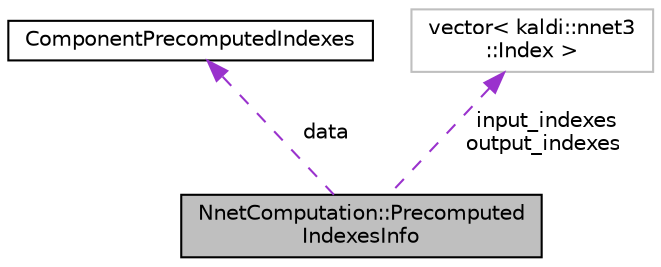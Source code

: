 digraph "NnetComputation::PrecomputedIndexesInfo"
{
  edge [fontname="Helvetica",fontsize="10",labelfontname="Helvetica",labelfontsize="10"];
  node [fontname="Helvetica",fontsize="10",shape=record];
  Node1 [label="NnetComputation::Precomputed\lIndexesInfo",height=0.2,width=0.4,color="black", fillcolor="grey75", style="filled", fontcolor="black"];
  Node2 -> Node1 [dir="back",color="darkorchid3",fontsize="10",style="dashed",label=" data" ,fontname="Helvetica"];
  Node2 [label="ComponentPrecomputedIndexes",height=0.2,width=0.4,color="black", fillcolor="white", style="filled",URL="$classkaldi_1_1nnet3_1_1ComponentPrecomputedIndexes.html"];
  Node3 -> Node1 [dir="back",color="darkorchid3",fontsize="10",style="dashed",label=" input_indexes\noutput_indexes" ,fontname="Helvetica"];
  Node3 [label="vector\< kaldi::nnet3\l::Index \>",height=0.2,width=0.4,color="grey75", fillcolor="white", style="filled"];
}
